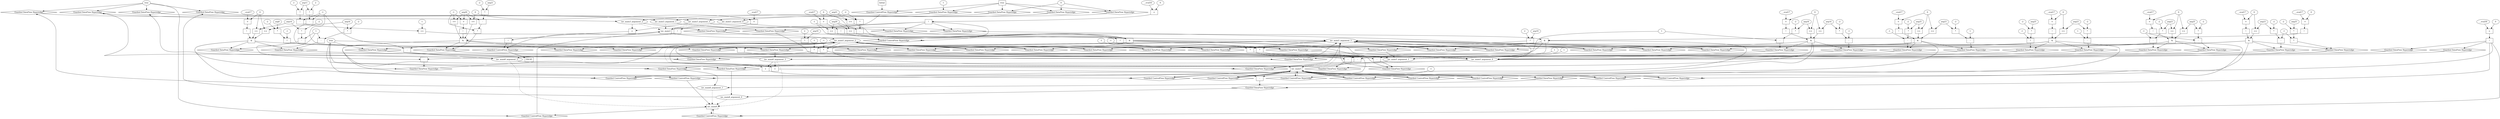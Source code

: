 digraph dag {
inv_main3 [label="inv_main3" shape="rect"];
inv_main5 [label="inv_main5" shape="rect"];
inv_main8 [label="inv_main8" shape="rect"];
FALSE [label="FALSE" shape="rect"];
Initial [label="Initial" shape="rect"];
ControlFowHyperEdge_0 [label="Guarded ControlFlow Hyperedge" shape="diamond"];
Initial -> ControlFowHyperEdge_0[label=""]
ControlFowHyperEdge_0 -> inv_main3[label=""]
ControlFowHyperEdge_1 [label="Guarded ControlFlow Hyperedge" shape="diamond"];
inv_main3 -> ControlFowHyperEdge_1[label=""]
ControlFowHyperEdge_1 -> inv_main5[label=""]
ControlFowHyperEdge_2 [label="Guarded ControlFlow Hyperedge" shape="diamond"];
inv_main5 -> ControlFowHyperEdge_2[label=""]
ControlFowHyperEdge_2 -> inv_main8[label=""]
ControlFowHyperEdge_3 [label="Guarded ControlFlow Hyperedge" shape="diamond"];
inv_main8 -> ControlFowHyperEdge_3[label=""]
ControlFowHyperEdge_3 -> inv_main3[label=""]
ControlFowHyperEdge_4 [label="Guarded ControlFlow Hyperedge" shape="diamond"];
inv_main8 -> ControlFowHyperEdge_4[label=""]
ControlFowHyperEdge_4 -> inv_main8[label=""]
ControlFowHyperEdge_5 [label="Guarded ControlFlow Hyperedge" shape="diamond"];
inv_main5 -> ControlFowHyperEdge_5[label=""]
ControlFowHyperEdge_5 -> inv_main5[label=""]
ControlFowHyperEdge_6 [label="Guarded ControlFlow Hyperedge" shape="diamond"];
inv_main5 -> ControlFowHyperEdge_6[label=""]
ControlFowHyperEdge_6 -> inv_main5[label=""]
ControlFowHyperEdge_7 [label="Guarded ControlFlow Hyperedge" shape="diamond"];
inv_main5 -> ControlFowHyperEdge_7[label=""]
ControlFowHyperEdge_7 -> inv_main5[label=""]
ControlFowHyperEdge_8 [label="Guarded ControlFlow Hyperedge" shape="diamond"];
inv_main5 -> ControlFowHyperEdge_8[label=""]
ControlFowHyperEdge_8 -> inv_main5[label=""]
ControlFowHyperEdge_9 [label="Guarded ControlFlow Hyperedge" shape="diamond"];
inv_main5 -> ControlFowHyperEdge_9[label=""]
ControlFowHyperEdge_9 -> inv_main5[label=""]
ControlFowHyperEdge_10 [label="Guarded ControlFlow Hyperedge" shape="diamond"];
inv_main5 -> ControlFowHyperEdge_10[label=""]
ControlFowHyperEdge_10 -> inv_main5[label=""]
ControlFowHyperEdge_11 [label="Guarded ControlFlow Hyperedge" shape="diamond"];
inv_main5 -> ControlFowHyperEdge_11[label=""]
ControlFowHyperEdge_11 -> inv_main5[label=""]
ControlFowHyperEdge_12 [label="Guarded ControlFlow Hyperedge" shape="diamond"];
inv_main5 -> ControlFowHyperEdge_12[label=""]
ControlFowHyperEdge_12 -> inv_main5[label=""]
ControlFowHyperEdge_13 [label="Guarded ControlFlow Hyperedge" shape="diamond"];
inv_main5 -> ControlFowHyperEdge_13[label=""]
ControlFowHyperEdge_13 -> inv_main5[label=""]
ControlFowHyperEdge_14 [label="Guarded ControlFlow Hyperedge" shape="diamond"];
inv_main3 -> ControlFowHyperEdge_14[label=""]
ControlFowHyperEdge_14 -> FALSE[label=""]
inv_main3_argument_0 [label="inv_main3_argument_0" shape="oval"];
inv_main3_argument_0 -> inv_main3[label="" style="dashed"]
inv_main3_argument_1 [label="inv_main3_argument_1" shape="oval"];
inv_main3_argument_1 -> inv_main3[label="" style="dashed"]
inv_main3_argument_2 [label="inv_main3_argument_2" shape="oval"];
inv_main3_argument_2 -> inv_main3[label="" style="dashed"]
inv_main3_argument_3 [label="inv_main3_argument_3" shape="oval"];
inv_main3_argument_3 -> inv_main3[label="" style="dashed"]
inv_main5_argument_0 [label="inv_main5_argument_0" shape="oval"];
inv_main5_argument_0 -> inv_main5[label="" style="dashed"]
inv_main5_argument_1 [label="inv_main5_argument_1" shape="oval"];
inv_main5_argument_1 -> inv_main5[label="" style="dashed"]
inv_main5_argument_2 [label="inv_main5_argument_2" shape="oval"];
inv_main5_argument_2 -> inv_main5[label="" style="dashed"]
inv_main5_argument_3 [label="inv_main5_argument_3" shape="oval"];
inv_main5_argument_3 -> inv_main5[label="" style="dashed"]
inv_main8_argument_0 [label="inv_main8_argument_0" shape="oval"];
inv_main8_argument_0 -> inv_main8[label="" style="dashed"]
inv_main8_argument_1 [label="inv_main8_argument_1" shape="oval"];
inv_main8_argument_1 -> inv_main8[label="" style="dashed"]
inv_main8_argument_2 [label="inv_main8_argument_2" shape="oval"];
inv_main8_argument_2 -> inv_main8[label="" style="dashed"]
inv_main8_argument_3 [label="inv_main8_argument_3" shape="oval"];
inv_main8_argument_3 -> inv_main8[label="" style="dashed"]

true_0 [label="true" shape="rect"];
true_0->ControlFowHyperEdge_0 [label=""];
xxxinv_main3___Initial_0xxxdataFlow_0_node_0 [label="1"];

xxxinv_main3___Initial_0xxxdataFlow_0_node_0->DataFowHyperEdge_0_inv_main3_argument_0 [label=""];
xxxinv_main3___Initial_0xxxdataFlow1_node_0 [label="0"];

xxxinv_main3___Initial_0xxxdataFlow1_node_0->DataFowHyperEdge_0_inv_main3_argument_1 [label=""];

xxxinv_main3___Initial_0xxxdataFlow1_node_0->DataFowHyperEdge_0_inv_main3_argument_2 [label=""];

xxxinv_main3___Initial_0xxxdataFlow1_node_0->DataFowHyperEdge_0_inv_main3_argument_3 [label=""];
xxxinv_main5___inv_main3_1xxxguard_0_node_0 [label="!" shape="rect"];
xxxinv_main5___inv_main3_1xxxguard_0_node_1 [label="=" shape="rect"];
xxxinv_main5___inv_main3_1xxxguard_0_node_2 [label="__eval16"];
xxxinv_main5___inv_main3_1xxxguard_0_node_3 [label="0"];
xxxinv_main5___inv_main3_1xxxguard_0_node_1->xxxinv_main5___inv_main3_1xxxguard_0_node_0
xxxinv_main5___inv_main3_1xxxguard_0_node_2->xxxinv_main5___inv_main3_1xxxguard_0_node_1
xxxinv_main5___inv_main3_1xxxguard_0_node_3->xxxinv_main5___inv_main3_1xxxguard_0_node_1

xxxinv_main5___inv_main3_1xxxguard_0_node_0->ControlFowHyperEdge_1 [label=""];
xxxinv_main8___inv_main5_2xxxguard_0_node_0 [label="true"];

xxxinv_main8___inv_main5_2xxxguard_0_node_0->ControlFowHyperEdge_2 [label=""];
xxxinv_main3___inv_main8_3xxxguard_0_node_0 [label="true"];

xxxinv_main3___inv_main8_3xxxguard_0_node_0->ControlFowHyperEdge_3 [label=""];
xxxinv_main8___inv_main8_4xxxguard_0_node_0 [label="!" shape="rect"];
xxxinv_main8___inv_main8_4xxxguard_0_node_1 [label="=" shape="rect"];
xxxinv_main8___inv_main8_4xxxguard_0_node_2 [label="__eval30"];
xxxinv_main8___inv_main8_4xxxguard_0_node_3 [label="0"];
xxxinv_main8___inv_main8_4xxxguard_0_node_1->xxxinv_main8___inv_main8_4xxxguard_0_node_0
xxxinv_main8___inv_main8_4xxxguard_0_node_2->xxxinv_main8___inv_main8_4xxxguard_0_node_1
xxxinv_main8___inv_main8_4xxxguard_0_node_3->xxxinv_main8___inv_main8_4xxxguard_0_node_1

xxxinv_main8___inv_main8_4xxxguard_0_node_0->ControlFowHyperEdge_4 [label=""];
xxxinv_main8___inv_main8_4xxxdataFlow_0_node_0 [label="-" shape="rect"];
xxxinv_main8___inv_main8_4xxxdataFlow_0_node_1 [label="+" shape="rect"];
xxxinv_main8___inv_main8_4xxxdataFlow_0_node_4 [label="-1"];
xxxinv_main8___inv_main8_4xxxdataFlow_0_node_1->xxxinv_main8___inv_main8_4xxxdataFlow_0_node_0
xxxinv_main8___inv_main8_4xxxdataFlow_0_node_4->xxxinv_main8___inv_main8_4xxxdataFlow_0_node_0
inv_main8_argument_2->xxxinv_main8___inv_main8_4xxxdataFlow_0_node_1
inv_main8_argument_3->xxxinv_main8___inv_main8_4xxxdataFlow_0_node_1

xxxinv_main8___inv_main8_4xxxdataFlow_0_node_0->DataFowHyperEdge_4_inv_main8_argument_0 [label=""];
xxxinv_main8___inv_main8_4xxxdataFlow1_node_0 [label="+" shape="rect"];
inv_main8_argument_2->xxxinv_main8___inv_main8_4xxxdataFlow1_node_0
inv_main8_argument_3->xxxinv_main8___inv_main8_4xxxdataFlow1_node_0

xxxinv_main8___inv_main8_4xxxdataFlow1_node_0->DataFowHyperEdge_4_inv_main8_argument_1 [label=""];
xxxinv_main5___inv_main5_5xxx_and [label="&" shape="rect"];
xxxinv_main5___inv_main5_5xxxguard_0_node_0 [label=">=" shape="rect"];
xxxinv_main5___inv_main5_5xxxguard_0_node_1 [label="-" shape="rect"];
xxxinv_main5___inv_main5_5xxxguard_0_node_2 [label="*" shape="rect"];
xxxinv_main5___inv_main5_5xxxguard_0_node_3 [label="2"];
xxxinv_main5___inv_main5_5xxxguard_0_node_6 [label="1"];
xxxinv_main5___inv_main5_5xxxguard_0_node_1->xxxinv_main5___inv_main5_5xxxguard_0_node_0
xxxinv_main5___inv_main5_5xxxguard_0_node_6->xxxinv_main5___inv_main5_5xxxguard_0_node_0
xxxinv_main5___inv_main5_5xxxguard_0_node_2->xxxinv_main5___inv_main5_5xxxguard_0_node_1
xxxinv_main5___inv_main5_5xxxdataFlow_0_node_4->xxxinv_main5___inv_main5_5xxxguard_0_node_1
xxxinv_main5___inv_main5_5xxxguard_0_node_3->xxxinv_main5___inv_main5_5xxxguard_0_node_2
xxxinv_main5___inv_main5_5xxxdataFlow_0_node_3->xxxinv_main5___inv_main5_5xxxguard_0_node_2

xxxinv_main5___inv_main5_5xxxguard_0_node_0->xxxinv_main5___inv_main5_5xxx_and [label=""];
xxxinv_main5___inv_main5_5xxxguard1_node_0 [label="!" shape="rect"];
xxxinv_main5___inv_main5_5xxxguard1_node_1 [label="=" shape="rect"];
xxxinv_main5___inv_main5_5xxxguard1_node_2 [label="__eval17"];
xxxinv_main5___inv_main5_5xxxguard1_node_3 [label="0"];
xxxinv_main5___inv_main5_5xxxguard1_node_1->xxxinv_main5___inv_main5_5xxxguard1_node_0
xxxinv_main5___inv_main5_5xxxguard1_node_2->xxxinv_main5___inv_main5_5xxxguard1_node_1
xxxinv_main5___inv_main5_5xxxguard1_node_3->xxxinv_main5___inv_main5_5xxxguard1_node_1

xxxinv_main5___inv_main5_5xxxguard1_node_0->xxxinv_main5___inv_main5_5xxx_and [label=""];
xxxinv_main5___inv_main5_5xxx_and->ControlFowHyperEdge_5 [label=""];
xxxinv_main5___inv_main5_5xxxdataFlow_0_node_0 [label="-" shape="rect"];
xxxinv_main5___inv_main5_5xxxdataFlow_0_node_1 [label="*" shape="rect"];
xxxinv_main5___inv_main5_5xxxdataFlow_0_node_2 [label="2"];
xxxinv_main5___inv_main5_5xxxdataFlow_0_node_3 [label="arg11"];
xxxinv_main5___inv_main5_5xxxdataFlow_0_node_4 [label="-1"];
xxxinv_main5___inv_main5_5xxxdataFlow_0_node_1->xxxinv_main5___inv_main5_5xxxdataFlow_0_node_0
xxxinv_main5___inv_main5_5xxxdataFlow_0_node_4->xxxinv_main5___inv_main5_5xxxdataFlow_0_node_0
xxxinv_main5___inv_main5_5xxxdataFlow_0_node_2->xxxinv_main5___inv_main5_5xxxdataFlow_0_node_1
xxxinv_main5___inv_main5_5xxxdataFlow_0_node_3->xxxinv_main5___inv_main5_5xxxdataFlow_0_node_1

xxxinv_main5___inv_main5_5xxxdataFlow_0_node_0->DataFowHyperEdge_5_inv_main5_argument_0 [label=""];
xxxinv_main5___inv_main5_5xxxdataFlow1_node_0 [label="*" shape="rect"];
xxxinv_main5___inv_main5_5xxxdataFlow1_node_1 [label="-1"];
xxxinv_main5___inv_main5_5xxxdataFlow1_node_2 [label="*" shape="rect"];
xxxinv_main5___inv_main5_5xxxdataFlow1_node_3 [label="-2"];
xxxinv_main5___inv_main5_5xxxdataFlow1_node_4 [label="arg9"];
xxxinv_main5___inv_main5_5xxxdataFlow1_node_1->xxxinv_main5___inv_main5_5xxxdataFlow1_node_0
xxxinv_main5___inv_main5_5xxxdataFlow1_node_2->xxxinv_main5___inv_main5_5xxxdataFlow1_node_0
xxxinv_main5___inv_main5_5xxxdataFlow1_node_4->xxxinv_main5___inv_main5_5xxxdataFlow1_node_2
xxxinv_main5___inv_main5_5xxxdataFlow1_node_3->xxxinv_main5___inv_main5_5xxxdataFlow1_node_2

xxxinv_main5___inv_main5_5xxxdataFlow1_node_0->DataFowHyperEdge_5_inv_main5_argument_1 [label=""];
xxxinv_main5___inv_main5_5xxxdataFlow2_node_0 [label="-" shape="rect"];
inv_main5_argument_2->xxxinv_main5___inv_main5_5xxxdataFlow2_node_0
xxxinv_main5___inv_main5_5xxxdataFlow_0_node_4->xxxinv_main5___inv_main5_5xxxdataFlow2_node_0

xxxinv_main5___inv_main5_5xxxdataFlow2_node_0->DataFowHyperEdge_5_inv_main5_argument_2 [label=""];
xxxinv_main5___inv_main5_5xxxdataFlow3_node_0 [label="-" shape="rect"];
inv_main5_argument_3->xxxinv_main5___inv_main5_5xxxdataFlow3_node_0
xxxinv_main5___inv_main5_5xxxdataFlow_0_node_4->xxxinv_main5___inv_main5_5xxxdataFlow3_node_0

xxxinv_main5___inv_main5_5xxxdataFlow3_node_0->DataFowHyperEdge_5_inv_main5_argument_3 [label=""];
xxxinv_main5___inv_main5_6xxx_and [label="&" shape="rect"];
xxxinv_main5___inv_main5_6xxxguard_0_node_0 [label="!" shape="rect"];
xxxinv_main5___inv_main5_6xxxguard_0_node_1 [label="=" shape="rect"];
xxxinv_main5___inv_main5_6xxxguard_0_node_2 [label="__eval17"];
xxxinv_main5___inv_main5_6xxxguard_0_node_3 [label="0"];
xxxinv_main5___inv_main5_6xxxguard_0_node_1->xxxinv_main5___inv_main5_6xxxguard_0_node_0
xxxinv_main5___inv_main5_6xxxguard_0_node_2->xxxinv_main5___inv_main5_6xxxguard_0_node_1
xxxinv_main5___inv_main5_6xxxguard_0_node_3->xxxinv_main5___inv_main5_6xxxguard_0_node_1

xxxinv_main5___inv_main5_6xxxguard_0_node_0->xxxinv_main5___inv_main5_6xxx_and [label=""];
xxxinv_main5___inv_main5_6xxxguard1_node_0 [label=">=" shape="rect"];
xxxinv_main5___inv_main5_6xxxdataFlow_0_node_4->xxxinv_main5___inv_main5_6xxxguard1_node_0
xxxinv_main5___inv_main5_6xxxguard_0_node_3->xxxinv_main5___inv_main5_6xxxguard1_node_0

xxxinv_main5___inv_main5_6xxxguard1_node_0->xxxinv_main5___inv_main5_6xxx_and [label=""];
xxxinv_main5___inv_main5_6xxxguard2_node_0 [label=">=" shape="rect"];
xxxinv_main5___inv_main5_6xxxdataFlow1_node_4->xxxinv_main5___inv_main5_6xxxguard2_node_0
xxxinv_main5___inv_main5_6xxxguard_0_node_3->xxxinv_main5___inv_main5_6xxxguard2_node_0

xxxinv_main5___inv_main5_6xxxguard2_node_0->xxxinv_main5___inv_main5_6xxx_and [label=""];
xxxinv_main5___inv_main5_6xxx_and->ControlFowHyperEdge_6 [label=""];
xxxinv_main5___inv_main5_6xxxdataFlow_0_node_0 [label="-" shape="rect"];
xxxinv_main5___inv_main5_6xxxdataFlow_0_node_1 [label="1"];
xxxinv_main5___inv_main5_6xxxdataFlow_0_node_2 [label="*" shape="rect"];
xxxinv_main5___inv_main5_6xxxdataFlow_0_node_3 [label="-2"];
xxxinv_main5___inv_main5_6xxxdataFlow_0_node_4 [label="arg16"];
xxxinv_main5___inv_main5_6xxxdataFlow_0_node_1->xxxinv_main5___inv_main5_6xxxdataFlow_0_node_0
xxxinv_main5___inv_main5_6xxxdataFlow_0_node_2->xxxinv_main5___inv_main5_6xxxdataFlow_0_node_0
xxxinv_main5___inv_main5_6xxxdataFlow_0_node_4->xxxinv_main5___inv_main5_6xxxdataFlow_0_node_2
xxxinv_main5___inv_main5_6xxxdataFlow_0_node_3->xxxinv_main5___inv_main5_6xxxdataFlow_0_node_2

xxxinv_main5___inv_main5_6xxxdataFlow_0_node_0->DataFowHyperEdge_6_inv_main5_argument_0 [label=""];
xxxinv_main5___inv_main5_6xxxdataFlow1_node_0 [label="-" shape="rect"];
xxxinv_main5___inv_main5_6xxxdataFlow1_node_2 [label="*" shape="rect"];
xxxinv_main5___inv_main5_6xxxdataFlow1_node_3 [label="-2"];
xxxinv_main5___inv_main5_6xxxdataFlow1_node_4 [label="arg14"];
xxxinv_main5___inv_main5_6xxxdataFlow_0_node_1->xxxinv_main5___inv_main5_6xxxdataFlow1_node_0
xxxinv_main5___inv_main5_6xxxdataFlow1_node_2->xxxinv_main5___inv_main5_6xxxdataFlow1_node_0
xxxinv_main5___inv_main5_6xxxdataFlow1_node_4->xxxinv_main5___inv_main5_6xxxdataFlow1_node_2
xxxinv_main5___inv_main5_6xxxdataFlow1_node_3->xxxinv_main5___inv_main5_6xxxdataFlow1_node_2

xxxinv_main5___inv_main5_6xxxdataFlow1_node_0->DataFowHyperEdge_6_inv_main5_argument_1 [label=""];
xxxinv_main5___inv_main5_6xxxdataFlow2_node_0 [label="-" shape="rect"];
xxxinv_main5___inv_main5_6xxxdataFlow2_node_2 [label="*" shape="rect"];
xxxinv_main5___inv_main5_6xxxdataFlow2_node_3 [label="-1"];
xxxinv_main5___inv_main5_6xxxdataFlow_0_node_1->xxxinv_main5___inv_main5_6xxxdataFlow2_node_0
xxxinv_main5___inv_main5_6xxxdataFlow2_node_2->xxxinv_main5___inv_main5_6xxxdataFlow2_node_0
inv_main5_argument_2->xxxinv_main5___inv_main5_6xxxdataFlow2_node_2
xxxinv_main5___inv_main5_6xxxdataFlow2_node_3->xxxinv_main5___inv_main5_6xxxdataFlow2_node_2

xxxinv_main5___inv_main5_6xxxdataFlow2_node_0->DataFowHyperEdge_6_inv_main5_argument_2 [label=""];
xxxinv_main5___inv_main5_7xxx_and [label="&" shape="rect"];
xxxinv_main5___inv_main5_7xxxguard_0_node_0 [label="!" shape="rect"];
xxxinv_main5___inv_main5_7xxxguard_0_node_1 [label="=" shape="rect"];
xxxinv_main5___inv_main5_7xxxguard_0_node_2 [label="__eval17"];
xxxinv_main5___inv_main5_7xxxguard_0_node_3 [label="0"];
xxxinv_main5___inv_main5_7xxxguard_0_node_1->xxxinv_main5___inv_main5_7xxxguard_0_node_0
xxxinv_main5___inv_main5_7xxxguard_0_node_2->xxxinv_main5___inv_main5_7xxxguard_0_node_1
xxxinv_main5___inv_main5_7xxxguard_0_node_3->xxxinv_main5___inv_main5_7xxxguard_0_node_1

xxxinv_main5___inv_main5_7xxxguard_0_node_0->xxxinv_main5___inv_main5_7xxx_and [label=""];
xxxinv_main5___inv_main5_7xxxguard1_node_0 [label=">=" shape="rect"];
xxxinv_main5___inv_main5_7xxxdataFlow_0_node_4->xxxinv_main5___inv_main5_7xxxguard1_node_0
xxxinv_main5___inv_main5_7xxxguard_0_node_3->xxxinv_main5___inv_main5_7xxxguard1_node_0

xxxinv_main5___inv_main5_7xxxguard1_node_0->xxxinv_main5___inv_main5_7xxx_and [label=""];
xxxinv_main5___inv_main5_7xxxguard2_node_0 [label=">=" shape="rect"];
xxxinv_main5___inv_main5_7xxxguard_0_node_3->xxxinv_main5___inv_main5_7xxxguard2_node_0
xxxinv_main5___inv_main5_7xxxdataFlow1_node_4->xxxinv_main5___inv_main5_7xxxguard2_node_0

xxxinv_main5___inv_main5_7xxxguard2_node_0->xxxinv_main5___inv_main5_7xxx_and [label=""];
xxxinv_main5___inv_main5_7xxx_and->ControlFowHyperEdge_7 [label=""];
xxxinv_main5___inv_main5_7xxxdataFlow_0_node_0 [label="-" shape="rect"];
xxxinv_main5___inv_main5_7xxxdataFlow_0_node_1 [label="1"];
xxxinv_main5___inv_main5_7xxxdataFlow_0_node_2 [label="*" shape="rect"];
xxxinv_main5___inv_main5_7xxxdataFlow_0_node_3 [label="-2"];
xxxinv_main5___inv_main5_7xxxdataFlow_0_node_4 [label="arg16"];
xxxinv_main5___inv_main5_7xxxdataFlow_0_node_1->xxxinv_main5___inv_main5_7xxxdataFlow_0_node_0
xxxinv_main5___inv_main5_7xxxdataFlow_0_node_2->xxxinv_main5___inv_main5_7xxxdataFlow_0_node_0
xxxinv_main5___inv_main5_7xxxdataFlow_0_node_4->xxxinv_main5___inv_main5_7xxxdataFlow_0_node_2
xxxinv_main5___inv_main5_7xxxdataFlow_0_node_3->xxxinv_main5___inv_main5_7xxxdataFlow_0_node_2

xxxinv_main5___inv_main5_7xxxdataFlow_0_node_0->DataFowHyperEdge_7_inv_main5_argument_0 [label=""];
xxxinv_main5___inv_main5_7xxxdataFlow1_node_0 [label="-" shape="rect"];
xxxinv_main5___inv_main5_7xxxdataFlow1_node_1 [label="-1"];
xxxinv_main5___inv_main5_7xxxdataFlow1_node_2 [label="*" shape="rect"];
xxxinv_main5___inv_main5_7xxxdataFlow1_node_3 [label="-2"];
xxxinv_main5___inv_main5_7xxxdataFlow1_node_4 [label="arg14"];
xxxinv_main5___inv_main5_7xxxdataFlow1_node_1->xxxinv_main5___inv_main5_7xxxdataFlow1_node_0
xxxinv_main5___inv_main5_7xxxdataFlow1_node_2->xxxinv_main5___inv_main5_7xxxdataFlow1_node_0
xxxinv_main5___inv_main5_7xxxdataFlow1_node_4->xxxinv_main5___inv_main5_7xxxdataFlow1_node_2
xxxinv_main5___inv_main5_7xxxdataFlow1_node_3->xxxinv_main5___inv_main5_7xxxdataFlow1_node_2

xxxinv_main5___inv_main5_7xxxdataFlow1_node_0->DataFowHyperEdge_7_inv_main5_argument_1 [label=""];
xxxinv_main5___inv_main5_7xxxdataFlow2_node_0 [label="-" shape="rect"];
xxxinv_main5___inv_main5_7xxxdataFlow2_node_2 [label="*" shape="rect"];
xxxinv_main5___inv_main5_7xxxdataFlow2_node_3 [label="-1"];
xxxinv_main5___inv_main5_7xxxdataFlow_0_node_1->xxxinv_main5___inv_main5_7xxxdataFlow2_node_0
xxxinv_main5___inv_main5_7xxxdataFlow2_node_2->xxxinv_main5___inv_main5_7xxxdataFlow2_node_0
inv_main5_argument_2->xxxinv_main5___inv_main5_7xxxdataFlow2_node_2
xxxinv_main5___inv_main5_7xxxdataFlow2_node_3->xxxinv_main5___inv_main5_7xxxdataFlow2_node_2

xxxinv_main5___inv_main5_7xxxdataFlow2_node_0->DataFowHyperEdge_7_inv_main5_argument_2 [label=""];
xxxinv_main5___inv_main5_8xxx_and [label="&" shape="rect"];
xxxinv_main5___inv_main5_8xxxguard_0_node_0 [label="!" shape="rect"];
xxxinv_main5___inv_main5_8xxxguard_0_node_1 [label="=" shape="rect"];
xxxinv_main5___inv_main5_8xxxguard_0_node_2 [label="__eval17"];
xxxinv_main5___inv_main5_8xxxguard_0_node_3 [label="0"];
xxxinv_main5___inv_main5_8xxxguard_0_node_1->xxxinv_main5___inv_main5_8xxxguard_0_node_0
xxxinv_main5___inv_main5_8xxxguard_0_node_2->xxxinv_main5___inv_main5_8xxxguard_0_node_1
xxxinv_main5___inv_main5_8xxxguard_0_node_3->xxxinv_main5___inv_main5_8xxxguard_0_node_1

xxxinv_main5___inv_main5_8xxxguard_0_node_0->xxxinv_main5___inv_main5_8xxx_and [label=""];
xxxinv_main5___inv_main5_8xxxguard1_node_0 [label="!" shape="rect"];
xxxinv_main5___inv_main5_8xxxguard1_node_1 [label="=" shape="rect"];
xxxinv_main5___inv_main5_8xxxdataFlow_0_node_1 [label="-1"];
xxxinv_main5___inv_main5_8xxxguard1_node_1->xxxinv_main5___inv_main5_8xxxguard1_node_0
xxxinv_main5___inv_main5_8xxxdataFlow_0_node_6->xxxinv_main5___inv_main5_8xxxguard1_node_1
xxxinv_main5___inv_main5_8xxxdataFlow_0_node_1->xxxinv_main5___inv_main5_8xxxguard1_node_1

xxxinv_main5___inv_main5_8xxxguard1_node_0->xxxinv_main5___inv_main5_8xxx_and [label=""];
xxxinv_main5___inv_main5_8xxxguard2_node_0 [label=">=" shape="rect"];
xxxinv_main5___inv_main5_8xxxguard_0_node_3->xxxinv_main5___inv_main5_8xxxguard2_node_0
xxxinv_main5___inv_main5_8xxxdataFlow_0_node_6->xxxinv_main5___inv_main5_8xxxguard2_node_0

xxxinv_main5___inv_main5_8xxxguard2_node_0->xxxinv_main5___inv_main5_8xxx_and [label=""];
xxxinv_main5___inv_main5_8xxxguard3_node_0 [label=">=" shape="rect"];
xxxinv_main5___inv_main5_8xxxdataFlow_0_node_6->xxxinv_main5___inv_main5_8xxxguard3_node_0
xxxinv_main5___inv_main5_8xxxdataFlow_0_node_1->xxxinv_main5___inv_main5_8xxxguard3_node_0

xxxinv_main5___inv_main5_8xxxguard3_node_0->xxxinv_main5___inv_main5_8xxx_and [label=""];
xxxinv_main5___inv_main5_8xxx_and->ControlFowHyperEdge_8 [label=""];
xxxinv_main5___inv_main5_8xxxdataFlow_0_node_0 [label="*" shape="rect"];
xxxinv_main5___inv_main5_8xxxdataFlow_0_node_1 [label="-1"];
xxxinv_main5___inv_main5_8xxxdataFlow_0_node_2 [label="-" shape="rect"];
xxxinv_main5___inv_main5_8xxxdataFlow_0_node_3 [label="*" shape="rect"];
xxxinv_main5___inv_main5_8xxxdataFlow_0_node_4 [label="-2"];
xxxinv_main5___inv_main5_8xxxdataFlow_0_node_5 [label="arg21"];
xxxinv_main5___inv_main5_8xxxdataFlow_0_node_6 [label="arg20"];
xxxinv_main5___inv_main5_8xxxdataFlow_0_node_1->xxxinv_main5___inv_main5_8xxxdataFlow_0_node_0
xxxinv_main5___inv_main5_8xxxdataFlow_0_node_2->xxxinv_main5___inv_main5_8xxxdataFlow_0_node_0
xxxinv_main5___inv_main5_8xxxdataFlow_0_node_3->xxxinv_main5___inv_main5_8xxxdataFlow_0_node_2
xxxinv_main5___inv_main5_8xxxdataFlow_0_node_6->xxxinv_main5___inv_main5_8xxxdataFlow_0_node_2
xxxinv_main5___inv_main5_8xxxdataFlow_0_node_4->xxxinv_main5___inv_main5_8xxxdataFlow_0_node_3
xxxinv_main5___inv_main5_8xxxdataFlow_0_node_5->xxxinv_main5___inv_main5_8xxxdataFlow_0_node_3

xxxinv_main5___inv_main5_8xxxdataFlow_0_node_0->DataFowHyperEdge_8_inv_main5_argument_0 [label=""];
xxxinv_main5___inv_main5_8xxxdataFlow1_node_0 [label="*" shape="rect"];
xxxinv_main5___inv_main5_8xxxdataFlow1_node_1 [label="2"];
xxxinv_main5___inv_main5_8xxxdataFlow1_node_2 [label="arg19"];
xxxinv_main5___inv_main5_8xxxdataFlow1_node_1->xxxinv_main5___inv_main5_8xxxdataFlow1_node_0
xxxinv_main5___inv_main5_8xxxdataFlow1_node_2->xxxinv_main5___inv_main5_8xxxdataFlow1_node_0

xxxinv_main5___inv_main5_8xxxdataFlow1_node_0->DataFowHyperEdge_8_inv_main5_argument_1 [label=""];
xxxinv_main5___inv_main5_8xxxdataFlow2_node_0 [label="-" shape="rect"];
xxxinv_main5___inv_main5_8xxxdataFlow2_node_1 [label="1"];
xxxinv_main5___inv_main5_8xxxdataFlow2_node_2 [label="*" shape="rect"];
xxxinv_main5___inv_main5_8xxxdataFlow2_node_3 [label="-1"];
xxxinv_main5___inv_main5_8xxxdataFlow2_node_1->xxxinv_main5___inv_main5_8xxxdataFlow2_node_0
xxxinv_main5___inv_main5_8xxxdataFlow2_node_2->xxxinv_main5___inv_main5_8xxxdataFlow2_node_0
inv_main5_argument_3->xxxinv_main5___inv_main5_8xxxdataFlow2_node_2
xxxinv_main5___inv_main5_8xxxdataFlow2_node_3->xxxinv_main5___inv_main5_8xxxdataFlow2_node_2

xxxinv_main5___inv_main5_8xxxdataFlow2_node_0->DataFowHyperEdge_8_inv_main5_argument_3 [label=""];
xxxinv_main5___inv_main5_9xxx_and [label="&" shape="rect"];
xxxinv_main5___inv_main5_9xxxguard_0_node_0 [label="!" shape="rect"];
xxxinv_main5___inv_main5_9xxxguard_0_node_1 [label="=" shape="rect"];
xxxinv_main5___inv_main5_9xxxguard_0_node_2 [label="__eval17"];
xxxinv_main5___inv_main5_9xxxguard_0_node_3 [label="0"];
xxxinv_main5___inv_main5_9xxxguard_0_node_1->xxxinv_main5___inv_main5_9xxxguard_0_node_0
xxxinv_main5___inv_main5_9xxxguard_0_node_2->xxxinv_main5___inv_main5_9xxxguard_0_node_1
xxxinv_main5___inv_main5_9xxxguard_0_node_3->xxxinv_main5___inv_main5_9xxxguard_0_node_1

xxxinv_main5___inv_main5_9xxxguard_0_node_0->xxxinv_main5___inv_main5_9xxx_and [label=""];
xxxinv_main5___inv_main5_9xxxguard1_node_0 [label=">=" shape="rect"];
xxxinv_main5___inv_main5_9xxxguard_0_node_3->xxxinv_main5___inv_main5_9xxxguard1_node_0
xxxinv_main5___inv_main5_9xxxdataFlow_0_node_5->xxxinv_main5___inv_main5_9xxxguard1_node_0

xxxinv_main5___inv_main5_9xxxguard1_node_0->xxxinv_main5___inv_main5_9xxx_and [label=""];
xxxinv_main5___inv_main5_9xxxguard2_node_0 [label=">=" shape="rect"];
xxxinv_main5___inv_main5_9xxxguard_0_node_3->xxxinv_main5___inv_main5_9xxxguard2_node_0
xxxinv_main5___inv_main5_9xxxdataFlow_0_node_6->xxxinv_main5___inv_main5_9xxxguard2_node_0

xxxinv_main5___inv_main5_9xxxguard2_node_0->xxxinv_main5___inv_main5_9xxx_and [label=""];
xxxinv_main5___inv_main5_9xxxguard3_node_0 [label=">=" shape="rect"];
xxxinv_main5___inv_main5_9xxxdataFlow_0_node_1 [label="-1"];
xxxinv_main5___inv_main5_9xxxdataFlow_0_node_6->xxxinv_main5___inv_main5_9xxxguard3_node_0
xxxinv_main5___inv_main5_9xxxdataFlow_0_node_1->xxxinv_main5___inv_main5_9xxxguard3_node_0

xxxinv_main5___inv_main5_9xxxguard3_node_0->xxxinv_main5___inv_main5_9xxx_and [label=""];
xxxinv_main5___inv_main5_9xxx_and->ControlFowHyperEdge_9 [label=""];
xxxinv_main5___inv_main5_9xxxdataFlow_0_node_0 [label="*" shape="rect"];
xxxinv_main5___inv_main5_9xxxdataFlow_0_node_1 [label="-1"];
xxxinv_main5___inv_main5_9xxxdataFlow_0_node_2 [label="-" shape="rect"];
xxxinv_main5___inv_main5_9xxxdataFlow_0_node_3 [label="*" shape="rect"];
xxxinv_main5___inv_main5_9xxxdataFlow_0_node_4 [label="-2"];
xxxinv_main5___inv_main5_9xxxdataFlow_0_node_5 [label="arg21"];
xxxinv_main5___inv_main5_9xxxdataFlow_0_node_6 [label="arg20"];
xxxinv_main5___inv_main5_9xxxdataFlow_0_node_1->xxxinv_main5___inv_main5_9xxxdataFlow_0_node_0
xxxinv_main5___inv_main5_9xxxdataFlow_0_node_2->xxxinv_main5___inv_main5_9xxxdataFlow_0_node_0
xxxinv_main5___inv_main5_9xxxdataFlow_0_node_3->xxxinv_main5___inv_main5_9xxxdataFlow_0_node_2
xxxinv_main5___inv_main5_9xxxdataFlow_0_node_6->xxxinv_main5___inv_main5_9xxxdataFlow_0_node_2
xxxinv_main5___inv_main5_9xxxdataFlow_0_node_4->xxxinv_main5___inv_main5_9xxxdataFlow_0_node_3
xxxinv_main5___inv_main5_9xxxdataFlow_0_node_5->xxxinv_main5___inv_main5_9xxxdataFlow_0_node_3

xxxinv_main5___inv_main5_9xxxdataFlow_0_node_0->DataFowHyperEdge_9_inv_main5_argument_0 [label=""];
xxxinv_main5___inv_main5_9xxxdataFlow1_node_0 [label="*" shape="rect"];
xxxinv_main5___inv_main5_9xxxdataFlow1_node_1 [label="2"];
xxxinv_main5___inv_main5_9xxxdataFlow1_node_2 [label="arg19"];
xxxinv_main5___inv_main5_9xxxdataFlow1_node_1->xxxinv_main5___inv_main5_9xxxdataFlow1_node_0
xxxinv_main5___inv_main5_9xxxdataFlow1_node_2->xxxinv_main5___inv_main5_9xxxdataFlow1_node_0

xxxinv_main5___inv_main5_9xxxdataFlow1_node_0->DataFowHyperEdge_9_inv_main5_argument_1 [label=""];
xxxinv_main5___inv_main5_9xxxdataFlow2_node_0 [label="-" shape="rect"];
xxxinv_main5___inv_main5_9xxxdataFlow2_node_1 [label="1"];
xxxinv_main5___inv_main5_9xxxdataFlow2_node_2 [label="*" shape="rect"];
xxxinv_main5___inv_main5_9xxxdataFlow2_node_3 [label="-1"];
xxxinv_main5___inv_main5_9xxxdataFlow2_node_1->xxxinv_main5___inv_main5_9xxxdataFlow2_node_0
xxxinv_main5___inv_main5_9xxxdataFlow2_node_2->xxxinv_main5___inv_main5_9xxxdataFlow2_node_0
inv_main5_argument_3->xxxinv_main5___inv_main5_9xxxdataFlow2_node_2
xxxinv_main5___inv_main5_9xxxdataFlow2_node_3->xxxinv_main5___inv_main5_9xxxdataFlow2_node_2

xxxinv_main5___inv_main5_9xxxdataFlow2_node_0->DataFowHyperEdge_9_inv_main5_argument_3 [label=""];
xxxinv_main5___inv_main5_10xxx_and [label="&" shape="rect"];
xxxinv_main5___inv_main5_10xxxguard_0_node_0 [label="!" shape="rect"];
xxxinv_main5___inv_main5_10xxxguard_0_node_1 [label="=" shape="rect"];
xxxinv_main5___inv_main5_10xxxguard_0_node_2 [label="__eval17"];
xxxinv_main5___inv_main5_10xxxguard_0_node_3 [label="0"];
xxxinv_main5___inv_main5_10xxxguard_0_node_1->xxxinv_main5___inv_main5_10xxxguard_0_node_0
xxxinv_main5___inv_main5_10xxxguard_0_node_2->xxxinv_main5___inv_main5_10xxxguard_0_node_1
xxxinv_main5___inv_main5_10xxxguard_0_node_3->xxxinv_main5___inv_main5_10xxxguard_0_node_1

xxxinv_main5___inv_main5_10xxxguard_0_node_0->xxxinv_main5___inv_main5_10xxx_and [label=""];
xxxinv_main5___inv_main5_10xxxguard1_node_0 [label=">=" shape="rect"];
xxxinv_main5___inv_main5_10xxxguard_0_node_3->xxxinv_main5___inv_main5_10xxxguard1_node_0
xxxinv_main5___inv_main5_10xxxdataFlow_0_node_4->xxxinv_main5___inv_main5_10xxxguard1_node_0

xxxinv_main5___inv_main5_10xxxguard1_node_0->xxxinv_main5___inv_main5_10xxx_and [label=""];
xxxinv_main5___inv_main5_10xxxguard2_node_0 [label=">=" shape="rect"];
xxxinv_main5___inv_main5_10xxxdataFlow1_node_4->xxxinv_main5___inv_main5_10xxxguard2_node_0
xxxinv_main5___inv_main5_10xxxguard_0_node_3->xxxinv_main5___inv_main5_10xxxguard2_node_0

xxxinv_main5___inv_main5_10xxxguard2_node_0->xxxinv_main5___inv_main5_10xxx_and [label=""];
xxxinv_main5___inv_main5_10xxx_and->ControlFowHyperEdge_10 [label=""];
xxxinv_main5___inv_main5_10xxxdataFlow_0_node_0 [label="-" shape="rect"];
xxxinv_main5___inv_main5_10xxxdataFlow_0_node_1 [label="-1"];
xxxinv_main5___inv_main5_10xxxdataFlow_0_node_2 [label="*" shape="rect"];
xxxinv_main5___inv_main5_10xxxdataFlow_0_node_3 [label="-2"];
xxxinv_main5___inv_main5_10xxxdataFlow_0_node_4 [label="arg25"];
xxxinv_main5___inv_main5_10xxxdataFlow_0_node_1->xxxinv_main5___inv_main5_10xxxdataFlow_0_node_0
xxxinv_main5___inv_main5_10xxxdataFlow_0_node_2->xxxinv_main5___inv_main5_10xxxdataFlow_0_node_0
xxxinv_main5___inv_main5_10xxxdataFlow_0_node_4->xxxinv_main5___inv_main5_10xxxdataFlow_0_node_2
xxxinv_main5___inv_main5_10xxxdataFlow_0_node_3->xxxinv_main5___inv_main5_10xxxdataFlow_0_node_2

xxxinv_main5___inv_main5_10xxxdataFlow_0_node_0->DataFowHyperEdge_10_inv_main5_argument_0 [label=""];
xxxinv_main5___inv_main5_10xxxdataFlow1_node_0 [label="-" shape="rect"];
xxxinv_main5___inv_main5_10xxxdataFlow1_node_1 [label="1"];
xxxinv_main5___inv_main5_10xxxdataFlow1_node_2 [label="*" shape="rect"];
xxxinv_main5___inv_main5_10xxxdataFlow1_node_3 [label="-2"];
xxxinv_main5___inv_main5_10xxxdataFlow1_node_4 [label="arg23"];
xxxinv_main5___inv_main5_10xxxdataFlow1_node_1->xxxinv_main5___inv_main5_10xxxdataFlow1_node_0
xxxinv_main5___inv_main5_10xxxdataFlow1_node_2->xxxinv_main5___inv_main5_10xxxdataFlow1_node_0
xxxinv_main5___inv_main5_10xxxdataFlow1_node_4->xxxinv_main5___inv_main5_10xxxdataFlow1_node_2
xxxinv_main5___inv_main5_10xxxdataFlow1_node_3->xxxinv_main5___inv_main5_10xxxdataFlow1_node_2

xxxinv_main5___inv_main5_10xxxdataFlow1_node_0->DataFowHyperEdge_10_inv_main5_argument_1 [label=""];
xxxinv_main5___inv_main5_11xxx_and [label="&" shape="rect"];
xxxinv_main5___inv_main5_11xxxguard_0_node_0 [label="!" shape="rect"];
xxxinv_main5___inv_main5_11xxxguard_0_node_1 [label="=" shape="rect"];
xxxinv_main5___inv_main5_11xxxguard_0_node_2 [label="__eval17"];
xxxinv_main5___inv_main5_11xxxguard_0_node_3 [label="0"];
xxxinv_main5___inv_main5_11xxxguard_0_node_1->xxxinv_main5___inv_main5_11xxxguard_0_node_0
xxxinv_main5___inv_main5_11xxxguard_0_node_2->xxxinv_main5___inv_main5_11xxxguard_0_node_1
xxxinv_main5___inv_main5_11xxxguard_0_node_3->xxxinv_main5___inv_main5_11xxxguard_0_node_1

xxxinv_main5___inv_main5_11xxxguard_0_node_0->xxxinv_main5___inv_main5_11xxx_and [label=""];
xxxinv_main5___inv_main5_11xxxguard1_node_0 [label=">=" shape="rect"];
xxxinv_main5___inv_main5_11xxxdataFlow1_node_4->xxxinv_main5___inv_main5_11xxxguard1_node_0
xxxinv_main5___inv_main5_11xxxguard_0_node_3->xxxinv_main5___inv_main5_11xxxguard1_node_0

xxxinv_main5___inv_main5_11xxxguard1_node_0->xxxinv_main5___inv_main5_11xxx_and [label=""];
xxxinv_main5___inv_main5_11xxx_and->ControlFowHyperEdge_11 [label=""];
xxxinv_main5___inv_main5_11xxxdataFlow_0_node_0 [label="*" shape="rect"];
xxxinv_main5___inv_main5_11xxxdataFlow_0_node_1 [label="-1"];
xxxinv_main5___inv_main5_11xxxdataFlow_0_node_2 [label="*" shape="rect"];
xxxinv_main5___inv_main5_11xxxdataFlow_0_node_3 [label="-2"];
xxxinv_main5___inv_main5_11xxxdataFlow_0_node_4 [label="arg25"];
xxxinv_main5___inv_main5_11xxxdataFlow_0_node_1->xxxinv_main5___inv_main5_11xxxdataFlow_0_node_0
xxxinv_main5___inv_main5_11xxxdataFlow_0_node_2->xxxinv_main5___inv_main5_11xxxdataFlow_0_node_0
xxxinv_main5___inv_main5_11xxxdataFlow_0_node_4->xxxinv_main5___inv_main5_11xxxdataFlow_0_node_2
xxxinv_main5___inv_main5_11xxxdataFlow_0_node_3->xxxinv_main5___inv_main5_11xxxdataFlow_0_node_2

xxxinv_main5___inv_main5_11xxxdataFlow_0_node_0->DataFowHyperEdge_11_inv_main5_argument_0 [label=""];
xxxinv_main5___inv_main5_11xxxdataFlow1_node_0 [label="-" shape="rect"];
xxxinv_main5___inv_main5_11xxxdataFlow1_node_1 [label="1"];
xxxinv_main5___inv_main5_11xxxdataFlow1_node_2 [label="*" shape="rect"];
xxxinv_main5___inv_main5_11xxxdataFlow1_node_3 [label="-2"];
xxxinv_main5___inv_main5_11xxxdataFlow1_node_4 [label="arg23"];
xxxinv_main5___inv_main5_11xxxdataFlow1_node_1->xxxinv_main5___inv_main5_11xxxdataFlow1_node_0
xxxinv_main5___inv_main5_11xxxdataFlow1_node_2->xxxinv_main5___inv_main5_11xxxdataFlow1_node_0
xxxinv_main5___inv_main5_11xxxdataFlow1_node_4->xxxinv_main5___inv_main5_11xxxdataFlow1_node_2
xxxinv_main5___inv_main5_11xxxdataFlow1_node_3->xxxinv_main5___inv_main5_11xxxdataFlow1_node_2

xxxinv_main5___inv_main5_11xxxdataFlow1_node_0->DataFowHyperEdge_11_inv_main5_argument_1 [label=""];
xxxinv_main5___inv_main5_12xxx_and [label="&" shape="rect"];
xxxinv_main5___inv_main5_12xxxguard_0_node_0 [label="!" shape="rect"];
xxxinv_main5___inv_main5_12xxxguard_0_node_1 [label="=" shape="rect"];
xxxinv_main5___inv_main5_12xxxguard_0_node_2 [label="__eval17"];
xxxinv_main5___inv_main5_12xxxguard_0_node_3 [label="0"];
xxxinv_main5___inv_main5_12xxxguard_0_node_1->xxxinv_main5___inv_main5_12xxxguard_0_node_0
xxxinv_main5___inv_main5_12xxxguard_0_node_2->xxxinv_main5___inv_main5_12xxxguard_0_node_1
xxxinv_main5___inv_main5_12xxxguard_0_node_3->xxxinv_main5___inv_main5_12xxxguard_0_node_1

xxxinv_main5___inv_main5_12xxxguard_0_node_0->xxxinv_main5___inv_main5_12xxx_and [label=""];
xxxinv_main5___inv_main5_12xxxguard1_node_0 [label=">=" shape="rect"];
xxxinv_main5___inv_main5_12xxxguard_0_node_3->xxxinv_main5___inv_main5_12xxxguard1_node_0
xxxinv_main5___inv_main5_12xxxdataFlow_0_node_4->xxxinv_main5___inv_main5_12xxxguard1_node_0

xxxinv_main5___inv_main5_12xxxguard1_node_0->xxxinv_main5___inv_main5_12xxx_and [label=""];
xxxinv_main5___inv_main5_12xxxguard2_node_0 [label=">=" shape="rect"];
xxxinv_main5___inv_main5_12xxxguard_0_node_3->xxxinv_main5___inv_main5_12xxxguard2_node_0
xxxinv_main5___inv_main5_12xxxdataFlow1_node_4->xxxinv_main5___inv_main5_12xxxguard2_node_0

xxxinv_main5___inv_main5_12xxxguard2_node_0->xxxinv_main5___inv_main5_12xxx_and [label=""];
xxxinv_main5___inv_main5_12xxx_and->ControlFowHyperEdge_12 [label=""];
xxxinv_main5___inv_main5_12xxxdataFlow_0_node_0 [label="-" shape="rect"];
xxxinv_main5___inv_main5_12xxxdataFlow_0_node_1 [label="-1"];
xxxinv_main5___inv_main5_12xxxdataFlow_0_node_2 [label="*" shape="rect"];
xxxinv_main5___inv_main5_12xxxdataFlow_0_node_3 [label="-2"];
xxxinv_main5___inv_main5_12xxxdataFlow_0_node_4 [label="arg25"];
xxxinv_main5___inv_main5_12xxxdataFlow_0_node_1->xxxinv_main5___inv_main5_12xxxdataFlow_0_node_0
xxxinv_main5___inv_main5_12xxxdataFlow_0_node_2->xxxinv_main5___inv_main5_12xxxdataFlow_0_node_0
xxxinv_main5___inv_main5_12xxxdataFlow_0_node_4->xxxinv_main5___inv_main5_12xxxdataFlow_0_node_2
xxxinv_main5___inv_main5_12xxxdataFlow_0_node_3->xxxinv_main5___inv_main5_12xxxdataFlow_0_node_2

xxxinv_main5___inv_main5_12xxxdataFlow_0_node_0->DataFowHyperEdge_12_inv_main5_argument_0 [label=""];
xxxinv_main5___inv_main5_12xxxdataFlow1_node_0 [label="-" shape="rect"];
xxxinv_main5___inv_main5_12xxxdataFlow1_node_2 [label="*" shape="rect"];
xxxinv_main5___inv_main5_12xxxdataFlow1_node_3 [label="-2"];
xxxinv_main5___inv_main5_12xxxdataFlow1_node_4 [label="arg23"];
xxxinv_main5___inv_main5_12xxxdataFlow_0_node_1->xxxinv_main5___inv_main5_12xxxdataFlow1_node_0
xxxinv_main5___inv_main5_12xxxdataFlow1_node_2->xxxinv_main5___inv_main5_12xxxdataFlow1_node_0
xxxinv_main5___inv_main5_12xxxdataFlow1_node_4->xxxinv_main5___inv_main5_12xxxdataFlow1_node_2
xxxinv_main5___inv_main5_12xxxdataFlow1_node_3->xxxinv_main5___inv_main5_12xxxdataFlow1_node_2

xxxinv_main5___inv_main5_12xxxdataFlow1_node_0->DataFowHyperEdge_12_inv_main5_argument_1 [label=""];
xxxinv_main5___inv_main5_13xxx_and [label="&" shape="rect"];
xxxinv_main5___inv_main5_13xxxguard_0_node_0 [label="!" shape="rect"];
xxxinv_main5___inv_main5_13xxxguard_0_node_1 [label="=" shape="rect"];
xxxinv_main5___inv_main5_13xxxguard_0_node_2 [label="__eval17"];
xxxinv_main5___inv_main5_13xxxguard_0_node_3 [label="0"];
xxxinv_main5___inv_main5_13xxxguard_0_node_1->xxxinv_main5___inv_main5_13xxxguard_0_node_0
xxxinv_main5___inv_main5_13xxxguard_0_node_2->xxxinv_main5___inv_main5_13xxxguard_0_node_1
xxxinv_main5___inv_main5_13xxxguard_0_node_3->xxxinv_main5___inv_main5_13xxxguard_0_node_1

xxxinv_main5___inv_main5_13xxxguard_0_node_0->xxxinv_main5___inv_main5_13xxx_and [label=""];
xxxinv_main5___inv_main5_13xxxguard1_node_0 [label=">=" shape="rect"];
xxxinv_main5___inv_main5_13xxxguard_0_node_3->xxxinv_main5___inv_main5_13xxxguard1_node_0
xxxinv_main5___inv_main5_13xxxdataFlow1_node_4->xxxinv_main5___inv_main5_13xxxguard1_node_0

xxxinv_main5___inv_main5_13xxxguard1_node_0->xxxinv_main5___inv_main5_13xxx_and [label=""];
xxxinv_main5___inv_main5_13xxx_and->ControlFowHyperEdge_13 [label=""];
xxxinv_main5___inv_main5_13xxxdataFlow_0_node_0 [label="*" shape="rect"];
xxxinv_main5___inv_main5_13xxxdataFlow_0_node_1 [label="-1"];
xxxinv_main5___inv_main5_13xxxdataFlow_0_node_2 [label="*" shape="rect"];
xxxinv_main5___inv_main5_13xxxdataFlow_0_node_3 [label="-2"];
xxxinv_main5___inv_main5_13xxxdataFlow_0_node_4 [label="arg25"];
xxxinv_main5___inv_main5_13xxxdataFlow_0_node_1->xxxinv_main5___inv_main5_13xxxdataFlow_0_node_0
xxxinv_main5___inv_main5_13xxxdataFlow_0_node_2->xxxinv_main5___inv_main5_13xxxdataFlow_0_node_0
xxxinv_main5___inv_main5_13xxxdataFlow_0_node_4->xxxinv_main5___inv_main5_13xxxdataFlow_0_node_2
xxxinv_main5___inv_main5_13xxxdataFlow_0_node_3->xxxinv_main5___inv_main5_13xxxdataFlow_0_node_2

xxxinv_main5___inv_main5_13xxxdataFlow_0_node_0->DataFowHyperEdge_13_inv_main5_argument_0 [label=""];
xxxinv_main5___inv_main5_13xxxdataFlow1_node_0 [label="-" shape="rect"];
xxxinv_main5___inv_main5_13xxxdataFlow_0_node_1 [label="-1"];
xxxinv_main5___inv_main5_13xxxdataFlow1_node_2 [label="*" shape="rect"];
xxxinv_main5___inv_main5_13xxxdataFlow1_node_3 [label="-2"];
xxxinv_main5___inv_main5_13xxxdataFlow1_node_4 [label="arg23"];
xxxinv_main5___inv_main5_13xxxdataFlow_0_node_1->xxxinv_main5___inv_main5_13xxxdataFlow1_node_0
xxxinv_main5___inv_main5_13xxxdataFlow1_node_2->xxxinv_main5___inv_main5_13xxxdataFlow1_node_0
xxxinv_main5___inv_main5_13xxxdataFlow1_node_4->xxxinv_main5___inv_main5_13xxxdataFlow1_node_2
xxxinv_main5___inv_main5_13xxxdataFlow1_node_3->xxxinv_main5___inv_main5_13xxxdataFlow1_node_2

xxxinv_main5___inv_main5_13xxxdataFlow1_node_0->DataFowHyperEdge_13_inv_main5_argument_1 [label=""];
xxxFALSE___inv_main3_14xxxguard_0_node_0 [label="!" shape="rect"];
xxxFALSE___inv_main3_14xxxguard_0_node_1 [label="=" shape="rect"];
xxxFALSE___inv_main3_14xxxguard_0_node_1->xxxFALSE___inv_main3_14xxxguard_0_node_0
inv_main3_argument_2->xxxFALSE___inv_main3_14xxxguard_0_node_1
inv_main3_argument_3->xxxFALSE___inv_main3_14xxxguard_0_node_1

xxxFALSE___inv_main3_14xxxguard_0_node_0->ControlFowHyperEdge_14 [label=""];
DataFowHyperEdge_0_inv_main3_argument_0 [label="Guarded DataFlow Hyperedge" shape="diamond"];
DataFowHyperEdge_0_inv_main3_argument_0 -> inv_main3_argument_0[label=""]
true_0->DataFowHyperEdge_0_inv_main3_argument_0 [label=""];
DataFowHyperEdge_0_inv_main3_argument_1 [label="Guarded DataFlow Hyperedge" shape="diamond"];
DataFowHyperEdge_0_inv_main3_argument_1 -> inv_main3_argument_1[label=""]
true_0->DataFowHyperEdge_0_inv_main3_argument_1 [label=""];
DataFowHyperEdge_0_inv_main3_argument_2 [label="Guarded DataFlow Hyperedge" shape="diamond"];
DataFowHyperEdge_0_inv_main3_argument_2 -> inv_main3_argument_2[label=""]
true_0->DataFowHyperEdge_0_inv_main3_argument_2 [label=""];
DataFowHyperEdge_0_inv_main3_argument_3 [label="Guarded DataFlow Hyperedge" shape="diamond"];
DataFowHyperEdge_0_inv_main3_argument_3 -> inv_main3_argument_3[label=""]
true_0->DataFowHyperEdge_0_inv_main3_argument_3 [label=""];
DataFowHyperEdge_1_inv_main5_argument_0 [label="Guarded DataFlow Hyperedge" shape="diamond"];
DataFowHyperEdge_1_inv_main5_argument_0 -> inv_main5_argument_0[label=""]
xxxinv_main5___inv_main3_1xxxguard_0_node_0 -> DataFowHyperEdge_1_inv_main5_argument_0[label=""]
DataFowHyperEdge_1_inv_main5_argument_1 [label="Guarded DataFlow Hyperedge" shape="diamond"];
DataFowHyperEdge_1_inv_main5_argument_1 -> inv_main5_argument_1[label=""]
xxxinv_main5___inv_main3_1xxxguard_0_node_0 -> DataFowHyperEdge_1_inv_main5_argument_1[label=""]
DataFowHyperEdge_1_inv_main5_argument_2 [label="Guarded DataFlow Hyperedge" shape="diamond"];
DataFowHyperEdge_1_inv_main5_argument_2 -> inv_main5_argument_2[label=""]
xxxinv_main5___inv_main3_1xxxguard_0_node_0 -> DataFowHyperEdge_1_inv_main5_argument_2[label=""]
DataFowHyperEdge_1_inv_main5_argument_3 [label="Guarded DataFlow Hyperedge" shape="diamond"];
DataFowHyperEdge_1_inv_main5_argument_3 -> inv_main5_argument_3[label=""]
xxxinv_main5___inv_main3_1xxxguard_0_node_0 -> DataFowHyperEdge_1_inv_main5_argument_3[label=""]
DataFowHyperEdge_2_inv_main8_argument_0 [label="Guarded DataFlow Hyperedge" shape="diamond"];
DataFowHyperEdge_2_inv_main8_argument_0 -> inv_main8_argument_0[label=""]
xxxinv_main8___inv_main5_2xxxguard_0_node_0 -> DataFowHyperEdge_2_inv_main8_argument_0[label=""]
DataFowHyperEdge_2_inv_main8_argument_1 [label="Guarded DataFlow Hyperedge" shape="diamond"];
DataFowHyperEdge_2_inv_main8_argument_1 -> inv_main8_argument_1[label=""]
xxxinv_main8___inv_main5_2xxxguard_0_node_0 -> DataFowHyperEdge_2_inv_main8_argument_1[label=""]
DataFowHyperEdge_2_inv_main8_argument_2 [label="Guarded DataFlow Hyperedge" shape="diamond"];
DataFowHyperEdge_2_inv_main8_argument_2 -> inv_main8_argument_2[label=""]
xxxinv_main8___inv_main5_2xxxguard_0_node_0 -> DataFowHyperEdge_2_inv_main8_argument_2[label=""]
DataFowHyperEdge_2_inv_main8_argument_3 [label="Guarded DataFlow Hyperedge" shape="diamond"];
DataFowHyperEdge_2_inv_main8_argument_3 -> inv_main8_argument_3[label=""]
xxxinv_main8___inv_main5_2xxxguard_0_node_0 -> DataFowHyperEdge_2_inv_main8_argument_3[label=""]
DataFowHyperEdge_3_inv_main3_argument_0 [label="Guarded DataFlow Hyperedge" shape="diamond"];
DataFowHyperEdge_3_inv_main3_argument_0 -> inv_main3_argument_0[label=""]
xxxinv_main3___inv_main8_3xxxguard_0_node_0 -> DataFowHyperEdge_3_inv_main3_argument_0[label=""]
DataFowHyperEdge_3_inv_main3_argument_1 [label="Guarded DataFlow Hyperedge" shape="diamond"];
DataFowHyperEdge_3_inv_main3_argument_1 -> inv_main3_argument_1[label=""]
xxxinv_main3___inv_main8_3xxxguard_0_node_0 -> DataFowHyperEdge_3_inv_main3_argument_1[label=""]
DataFowHyperEdge_3_inv_main3_argument_2 [label="Guarded DataFlow Hyperedge" shape="diamond"];
DataFowHyperEdge_3_inv_main3_argument_2 -> inv_main3_argument_2[label=""]
xxxinv_main3___inv_main8_3xxxguard_0_node_0 -> DataFowHyperEdge_3_inv_main3_argument_2[label=""]
DataFowHyperEdge_3_inv_main3_argument_3 [label="Guarded DataFlow Hyperedge" shape="diamond"];
DataFowHyperEdge_3_inv_main3_argument_3 -> inv_main3_argument_3[label=""]
xxxinv_main3___inv_main8_3xxxguard_0_node_0 -> DataFowHyperEdge_3_inv_main3_argument_3[label=""]
DataFowHyperEdge_4_inv_main8_argument_0 [label="Guarded DataFlow Hyperedge" shape="diamond"];
DataFowHyperEdge_4_inv_main8_argument_0 -> inv_main8_argument_0[label=""]
xxxinv_main8___inv_main8_4xxxguard_0_node_0 -> DataFowHyperEdge_4_inv_main8_argument_0[label=""]
DataFowHyperEdge_4_inv_main8_argument_1 [label="Guarded DataFlow Hyperedge" shape="diamond"];
DataFowHyperEdge_4_inv_main8_argument_1 -> inv_main8_argument_1[label=""]
xxxinv_main8___inv_main8_4xxxguard_0_node_0 -> DataFowHyperEdge_4_inv_main8_argument_1[label=""]
DataFowHyperEdge_4_inv_main8_argument_2 [label="Guarded DataFlow Hyperedge" shape="diamond"];
DataFowHyperEdge_4_inv_main8_argument_2 -> inv_main8_argument_2[label=""]
xxxinv_main8___inv_main8_4xxxguard_0_node_0 -> DataFowHyperEdge_4_inv_main8_argument_2[label=""]
DataFowHyperEdge_4_inv_main8_argument_3 [label="Guarded DataFlow Hyperedge" shape="diamond"];
DataFowHyperEdge_4_inv_main8_argument_3 -> inv_main8_argument_3[label=""]
xxxinv_main8___inv_main8_4xxxguard_0_node_0 -> DataFowHyperEdge_4_inv_main8_argument_3[label=""]
DataFowHyperEdge_5_inv_main5_argument_0 [label="Guarded DataFlow Hyperedge" shape="diamond"];
DataFowHyperEdge_5_inv_main5_argument_0 -> inv_main5_argument_0[label=""]
xxxinv_main5___inv_main5_5xxx_and -> DataFowHyperEdge_5_inv_main5_argument_0[label=""]
DataFowHyperEdge_5_inv_main5_argument_1 [label="Guarded DataFlow Hyperedge" shape="diamond"];
DataFowHyperEdge_5_inv_main5_argument_1 -> inv_main5_argument_1[label=""]
xxxinv_main5___inv_main5_5xxx_and -> DataFowHyperEdge_5_inv_main5_argument_1[label=""]
DataFowHyperEdge_5_inv_main5_argument_2 [label="Guarded DataFlow Hyperedge" shape="diamond"];
DataFowHyperEdge_5_inv_main5_argument_2 -> inv_main5_argument_2[label=""]
xxxinv_main5___inv_main5_5xxx_and -> DataFowHyperEdge_5_inv_main5_argument_2[label=""]
DataFowHyperEdge_5_inv_main5_argument_3 [label="Guarded DataFlow Hyperedge" shape="diamond"];
DataFowHyperEdge_5_inv_main5_argument_3 -> inv_main5_argument_3[label=""]
xxxinv_main5___inv_main5_5xxx_and -> DataFowHyperEdge_5_inv_main5_argument_3[label=""]
DataFowHyperEdge_6_inv_main5_argument_0 [label="Guarded DataFlow Hyperedge" shape="diamond"];
DataFowHyperEdge_6_inv_main5_argument_0 -> inv_main5_argument_0[label=""]
xxxinv_main5___inv_main5_6xxx_and -> DataFowHyperEdge_6_inv_main5_argument_0[label=""]
DataFowHyperEdge_6_inv_main5_argument_1 [label="Guarded DataFlow Hyperedge" shape="diamond"];
DataFowHyperEdge_6_inv_main5_argument_1 -> inv_main5_argument_1[label=""]
xxxinv_main5___inv_main5_6xxx_and -> DataFowHyperEdge_6_inv_main5_argument_1[label=""]
DataFowHyperEdge_6_inv_main5_argument_2 [label="Guarded DataFlow Hyperedge" shape="diamond"];
DataFowHyperEdge_6_inv_main5_argument_2 -> inv_main5_argument_2[label=""]
xxxinv_main5___inv_main5_6xxx_and -> DataFowHyperEdge_6_inv_main5_argument_2[label=""]
DataFowHyperEdge_6_inv_main5_argument_3 [label="Guarded DataFlow Hyperedge" shape="diamond"];
DataFowHyperEdge_6_inv_main5_argument_3 -> inv_main5_argument_3[label=""]
xxxinv_main5___inv_main5_6xxx_and -> DataFowHyperEdge_6_inv_main5_argument_3[label=""]
DataFowHyperEdge_7_inv_main5_argument_0 [label="Guarded DataFlow Hyperedge" shape="diamond"];
DataFowHyperEdge_7_inv_main5_argument_0 -> inv_main5_argument_0[label=""]
xxxinv_main5___inv_main5_7xxx_and -> DataFowHyperEdge_7_inv_main5_argument_0[label=""]
DataFowHyperEdge_7_inv_main5_argument_1 [label="Guarded DataFlow Hyperedge" shape="diamond"];
DataFowHyperEdge_7_inv_main5_argument_1 -> inv_main5_argument_1[label=""]
xxxinv_main5___inv_main5_7xxx_and -> DataFowHyperEdge_7_inv_main5_argument_1[label=""]
DataFowHyperEdge_7_inv_main5_argument_2 [label="Guarded DataFlow Hyperedge" shape="diamond"];
DataFowHyperEdge_7_inv_main5_argument_2 -> inv_main5_argument_2[label=""]
xxxinv_main5___inv_main5_7xxx_and -> DataFowHyperEdge_7_inv_main5_argument_2[label=""]
DataFowHyperEdge_7_inv_main5_argument_3 [label="Guarded DataFlow Hyperedge" shape="diamond"];
DataFowHyperEdge_7_inv_main5_argument_3 -> inv_main5_argument_3[label=""]
xxxinv_main5___inv_main5_7xxx_and -> DataFowHyperEdge_7_inv_main5_argument_3[label=""]
DataFowHyperEdge_8_inv_main5_argument_0 [label="Guarded DataFlow Hyperedge" shape="diamond"];
DataFowHyperEdge_8_inv_main5_argument_0 -> inv_main5_argument_0[label=""]
xxxinv_main5___inv_main5_8xxx_and -> DataFowHyperEdge_8_inv_main5_argument_0[label=""]
DataFowHyperEdge_8_inv_main5_argument_1 [label="Guarded DataFlow Hyperedge" shape="diamond"];
DataFowHyperEdge_8_inv_main5_argument_1 -> inv_main5_argument_1[label=""]
xxxinv_main5___inv_main5_8xxx_and -> DataFowHyperEdge_8_inv_main5_argument_1[label=""]
DataFowHyperEdge_8_inv_main5_argument_2 [label="Guarded DataFlow Hyperedge" shape="diamond"];
DataFowHyperEdge_8_inv_main5_argument_2 -> inv_main5_argument_2[label=""]
xxxinv_main5___inv_main5_8xxx_and -> DataFowHyperEdge_8_inv_main5_argument_2[label=""]
DataFowHyperEdge_8_inv_main5_argument_3 [label="Guarded DataFlow Hyperedge" shape="diamond"];
DataFowHyperEdge_8_inv_main5_argument_3 -> inv_main5_argument_3[label=""]
xxxinv_main5___inv_main5_8xxx_and -> DataFowHyperEdge_8_inv_main5_argument_3[label=""]
DataFowHyperEdge_9_inv_main5_argument_0 [label="Guarded DataFlow Hyperedge" shape="diamond"];
DataFowHyperEdge_9_inv_main5_argument_0 -> inv_main5_argument_0[label=""]
xxxinv_main5___inv_main5_9xxx_and -> DataFowHyperEdge_9_inv_main5_argument_0[label=""]
DataFowHyperEdge_9_inv_main5_argument_1 [label="Guarded DataFlow Hyperedge" shape="diamond"];
DataFowHyperEdge_9_inv_main5_argument_1 -> inv_main5_argument_1[label=""]
xxxinv_main5___inv_main5_9xxx_and -> DataFowHyperEdge_9_inv_main5_argument_1[label=""]
DataFowHyperEdge_9_inv_main5_argument_2 [label="Guarded DataFlow Hyperedge" shape="diamond"];
DataFowHyperEdge_9_inv_main5_argument_2 -> inv_main5_argument_2[label=""]
xxxinv_main5___inv_main5_9xxx_and -> DataFowHyperEdge_9_inv_main5_argument_2[label=""]
DataFowHyperEdge_9_inv_main5_argument_3 [label="Guarded DataFlow Hyperedge" shape="diamond"];
DataFowHyperEdge_9_inv_main5_argument_3 -> inv_main5_argument_3[label=""]
xxxinv_main5___inv_main5_9xxx_and -> DataFowHyperEdge_9_inv_main5_argument_3[label=""]
DataFowHyperEdge_10_inv_main5_argument_0 [label="Guarded DataFlow Hyperedge" shape="diamond"];
DataFowHyperEdge_10_inv_main5_argument_0 -> inv_main5_argument_0[label=""]
xxxinv_main5___inv_main5_10xxx_and -> DataFowHyperEdge_10_inv_main5_argument_0[label=""]
DataFowHyperEdge_10_inv_main5_argument_1 [label="Guarded DataFlow Hyperedge" shape="diamond"];
DataFowHyperEdge_10_inv_main5_argument_1 -> inv_main5_argument_1[label=""]
xxxinv_main5___inv_main5_10xxx_and -> DataFowHyperEdge_10_inv_main5_argument_1[label=""]
DataFowHyperEdge_10_inv_main5_argument_2 [label="Guarded DataFlow Hyperedge" shape="diamond"];
DataFowHyperEdge_10_inv_main5_argument_2 -> inv_main5_argument_2[label=""]
xxxinv_main5___inv_main5_10xxx_and -> DataFowHyperEdge_10_inv_main5_argument_2[label=""]
DataFowHyperEdge_10_inv_main5_argument_3 [label="Guarded DataFlow Hyperedge" shape="diamond"];
DataFowHyperEdge_10_inv_main5_argument_3 -> inv_main5_argument_3[label=""]
xxxinv_main5___inv_main5_10xxx_and -> DataFowHyperEdge_10_inv_main5_argument_3[label=""]
DataFowHyperEdge_11_inv_main5_argument_0 [label="Guarded DataFlow Hyperedge" shape="diamond"];
DataFowHyperEdge_11_inv_main5_argument_0 -> inv_main5_argument_0[label=""]
xxxinv_main5___inv_main5_11xxx_and -> DataFowHyperEdge_11_inv_main5_argument_0[label=""]
DataFowHyperEdge_11_inv_main5_argument_1 [label="Guarded DataFlow Hyperedge" shape="diamond"];
DataFowHyperEdge_11_inv_main5_argument_1 -> inv_main5_argument_1[label=""]
xxxinv_main5___inv_main5_11xxx_and -> DataFowHyperEdge_11_inv_main5_argument_1[label=""]
DataFowHyperEdge_11_inv_main5_argument_2 [label="Guarded DataFlow Hyperedge" shape="diamond"];
DataFowHyperEdge_11_inv_main5_argument_2 -> inv_main5_argument_2[label=""]
xxxinv_main5___inv_main5_11xxx_and -> DataFowHyperEdge_11_inv_main5_argument_2[label=""]
DataFowHyperEdge_11_inv_main5_argument_3 [label="Guarded DataFlow Hyperedge" shape="diamond"];
DataFowHyperEdge_11_inv_main5_argument_3 -> inv_main5_argument_3[label=""]
xxxinv_main5___inv_main5_11xxx_and -> DataFowHyperEdge_11_inv_main5_argument_3[label=""]
DataFowHyperEdge_12_inv_main5_argument_0 [label="Guarded DataFlow Hyperedge" shape="diamond"];
DataFowHyperEdge_12_inv_main5_argument_0 -> inv_main5_argument_0[label=""]
xxxinv_main5___inv_main5_12xxx_and -> DataFowHyperEdge_12_inv_main5_argument_0[label=""]
DataFowHyperEdge_12_inv_main5_argument_1 [label="Guarded DataFlow Hyperedge" shape="diamond"];
DataFowHyperEdge_12_inv_main5_argument_1 -> inv_main5_argument_1[label=""]
xxxinv_main5___inv_main5_12xxx_and -> DataFowHyperEdge_12_inv_main5_argument_1[label=""]
DataFowHyperEdge_12_inv_main5_argument_2 [label="Guarded DataFlow Hyperedge" shape="diamond"];
DataFowHyperEdge_12_inv_main5_argument_2 -> inv_main5_argument_2[label=""]
xxxinv_main5___inv_main5_12xxx_and -> DataFowHyperEdge_12_inv_main5_argument_2[label=""]
DataFowHyperEdge_12_inv_main5_argument_3 [label="Guarded DataFlow Hyperedge" shape="diamond"];
DataFowHyperEdge_12_inv_main5_argument_3 -> inv_main5_argument_3[label=""]
xxxinv_main5___inv_main5_12xxx_and -> DataFowHyperEdge_12_inv_main5_argument_3[label=""]
DataFowHyperEdge_13_inv_main5_argument_0 [label="Guarded DataFlow Hyperedge" shape="diamond"];
DataFowHyperEdge_13_inv_main5_argument_0 -> inv_main5_argument_0[label=""]
xxxinv_main5___inv_main5_13xxx_and -> DataFowHyperEdge_13_inv_main5_argument_0[label=""]
DataFowHyperEdge_13_inv_main5_argument_1 [label="Guarded DataFlow Hyperedge" shape="diamond"];
DataFowHyperEdge_13_inv_main5_argument_1 -> inv_main5_argument_1[label=""]
xxxinv_main5___inv_main5_13xxx_and -> DataFowHyperEdge_13_inv_main5_argument_1[label=""]
DataFowHyperEdge_13_inv_main5_argument_2 [label="Guarded DataFlow Hyperedge" shape="diamond"];
DataFowHyperEdge_13_inv_main5_argument_2 -> inv_main5_argument_2[label=""]
xxxinv_main5___inv_main5_13xxx_and -> DataFowHyperEdge_13_inv_main5_argument_2[label=""]
DataFowHyperEdge_13_inv_main5_argument_3 [label="Guarded DataFlow Hyperedge" shape="diamond"];
DataFowHyperEdge_13_inv_main5_argument_3 -> inv_main5_argument_3[label=""]
xxxinv_main5___inv_main5_13xxx_and -> DataFowHyperEdge_13_inv_main5_argument_3[label=""]
inv_main3_argument_0 -> DataFowHyperEdge_1_inv_main5_argument_0[label=""]
inv_main3_argument_1 -> DataFowHyperEdge_1_inv_main5_argument_1[label=""]
inv_main3_argument_2 -> DataFowHyperEdge_1_inv_main5_argument_2[label=""]
inv_main3_argument_3 -> DataFowHyperEdge_1_inv_main5_argument_3[label=""]
inv_main5_argument_0 -> DataFowHyperEdge_2_inv_main8_argument_0[label=""]
inv_main5_argument_1 -> DataFowHyperEdge_2_inv_main8_argument_1[label=""]
inv_main5_argument_2 -> DataFowHyperEdge_2_inv_main8_argument_2[label=""]
inv_main5_argument_3 -> DataFowHyperEdge_2_inv_main8_argument_3[label=""]
inv_main8_argument_0 -> DataFowHyperEdge_3_inv_main3_argument_0[label=""]
inv_main8_argument_1 -> DataFowHyperEdge_3_inv_main3_argument_1[label=""]
inv_main8_argument_2 -> DataFowHyperEdge_3_inv_main3_argument_2[label=""]
inv_main8_argument_3 -> DataFowHyperEdge_3_inv_main3_argument_3[label=""]
inv_main5_argument_3 -> DataFowHyperEdge_6_inv_main5_argument_3[label=""]
inv_main5_argument_3 -> DataFowHyperEdge_7_inv_main5_argument_3[label=""]
inv_main5_argument_2 -> DataFowHyperEdge_8_inv_main5_argument_2[label=""]
inv_main5_argument_2 -> DataFowHyperEdge_9_inv_main5_argument_2[label=""]
inv_main5_argument_2 -> DataFowHyperEdge_10_inv_main5_argument_2[label=""]
inv_main5_argument_3 -> DataFowHyperEdge_10_inv_main5_argument_3[label=""]
inv_main5_argument_2 -> DataFowHyperEdge_11_inv_main5_argument_2[label=""]
inv_main5_argument_3 -> DataFowHyperEdge_11_inv_main5_argument_3[label=""]
inv_main5_argument_2 -> DataFowHyperEdge_12_inv_main5_argument_2[label=""]
inv_main5_argument_3 -> DataFowHyperEdge_12_inv_main5_argument_3[label=""]
inv_main5_argument_2 -> DataFowHyperEdge_13_inv_main5_argument_2[label=""]
inv_main5_argument_3 -> DataFowHyperEdge_13_inv_main5_argument_3[label=""]
}
